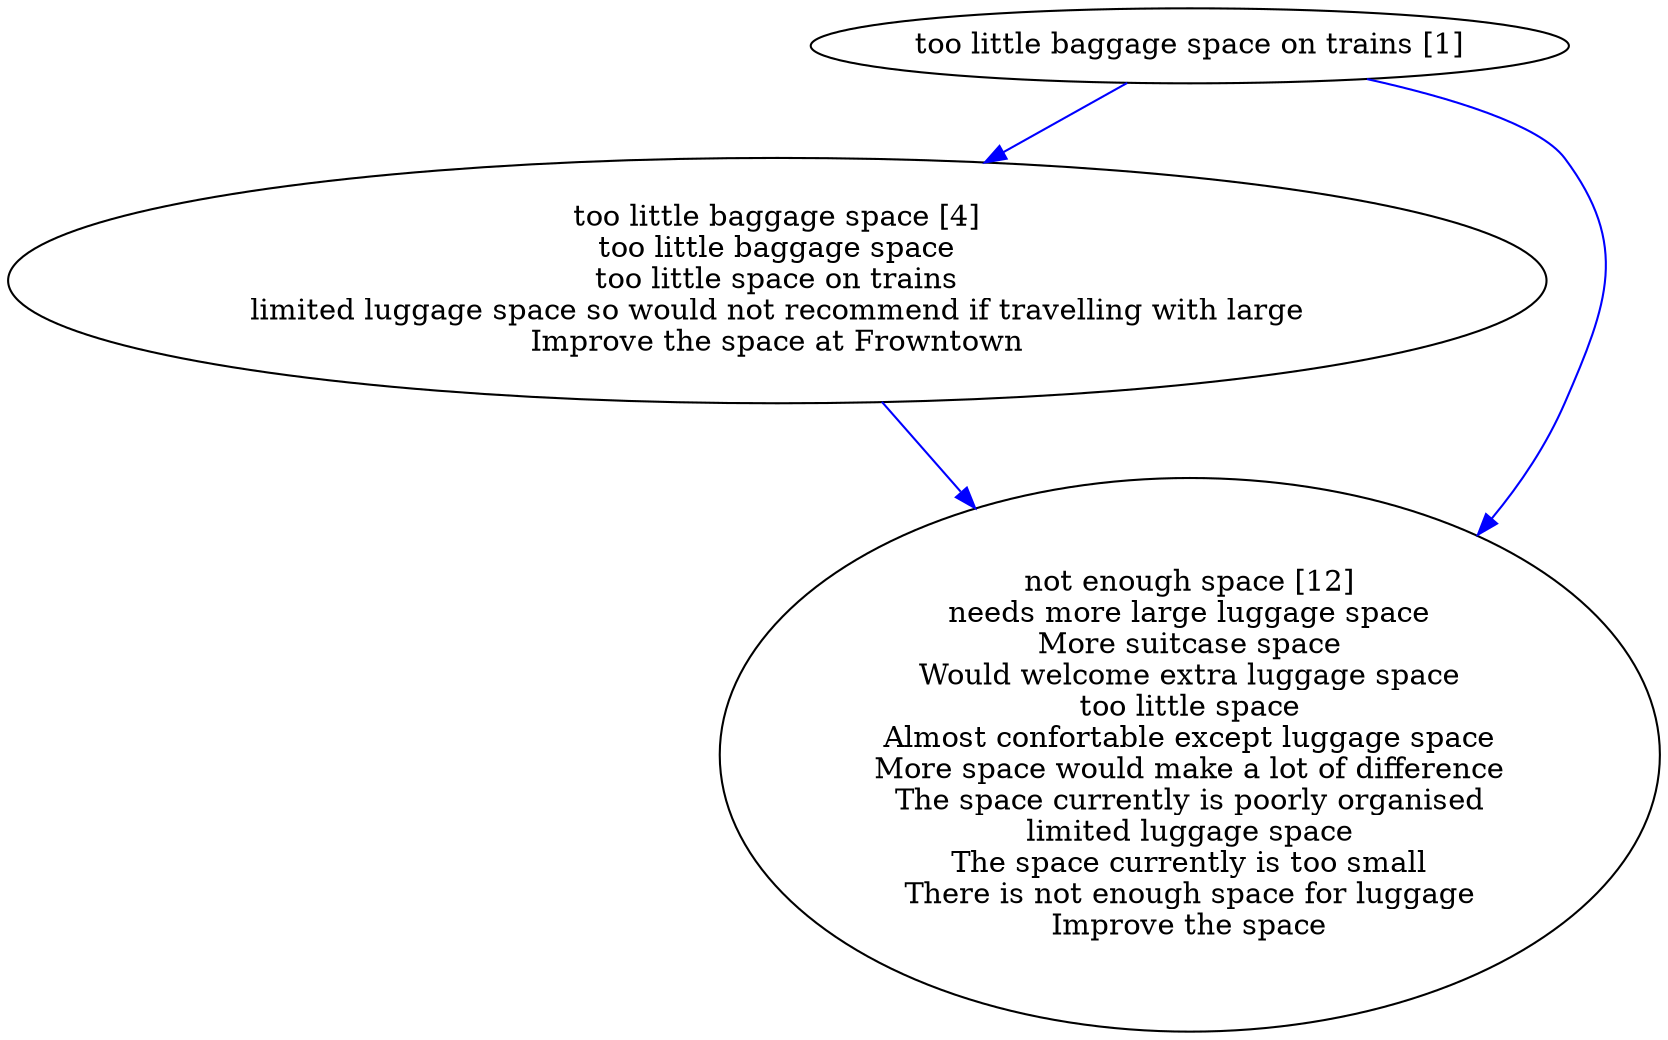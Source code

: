 digraph collapsedGraph {
"too little baggage space [4]\ntoo little baggage space\ntoo little space on trains\nlimited luggage space so would not recommend if travelling with large\nImprove the space at Frowntown""not enough space [12]\nneeds more large luggage space\nMore suitcase space\nWould welcome extra luggage space\ntoo little space\nAlmost confortable except luggage space\nMore space would make a lot of difference\nThe space currently is poorly organised\nlimited luggage space\nThe space currently is too small\nThere is not enough space for luggage\nImprove the space""too little baggage space on trains [1]""too little baggage space [4]\ntoo little baggage space\ntoo little space on trains\nlimited luggage space so would not recommend if travelling with large\nImprove the space at Frowntown" -> "not enough space [12]\nneeds more large luggage space\nMore suitcase space\nWould welcome extra luggage space\ntoo little space\nAlmost confortable except luggage space\nMore space would make a lot of difference\nThe space currently is poorly organised\nlimited luggage space\nThe space currently is too small\nThere is not enough space for luggage\nImprove the space" [color=blue]
"too little baggage space on trains [1]" -> "not enough space [12]\nneeds more large luggage space\nMore suitcase space\nWould welcome extra luggage space\ntoo little space\nAlmost confortable except luggage space\nMore space would make a lot of difference\nThe space currently is poorly organised\nlimited luggage space\nThe space currently is too small\nThere is not enough space for luggage\nImprove the space" [color=blue]
"too little baggage space on trains [1]" -> "too little baggage space [4]\ntoo little baggage space\ntoo little space on trains\nlimited luggage space so would not recommend if travelling with large\nImprove the space at Frowntown" [color=blue]
}